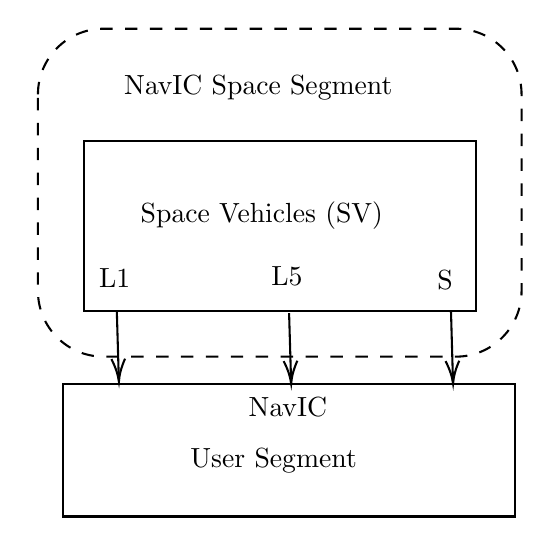 \tikzset{every picture/.style={line width=0.75pt}} %set default line width to 0.75pt        
\begin{tikzpicture}[x=0.75pt,y=0.75pt,yscale=-1,xscale=1]
%uncomment if require: \path (0,406); %set diagram left start at 0, and has height of 406

%Shape: Rectangle [id:dp7411978076301706] 
\draw   (254,164) -- (443,164) -- (443,246) -- (254,246) -- cycle ;
%Straight Lines [id:da11098118487919195] 
\draw    (270,246) -- (270.94,278) ;
\draw [shift={(271,280)}, rotate = 268.32] [color={rgb, 255:red, 0; green, 0; blue, 0 }  ][line width=0.75]    (10.93,-3.29) .. controls (6.95,-1.4) and (3.31,-0.3) .. (0,0) .. controls (3.31,0.3) and (6.95,1.4) .. (10.93,3.29)   ;
%Shape: Rectangle [id:dp29610782491063636] 
\draw   (244,281) -- (462,281) -- (462,345) -- (244,345) -- cycle ;
%Straight Lines [id:da1330694648577655] 
\draw    (353,247) -- (353.94,279) ;
\draw [shift={(354,281)}, rotate = 268.32] [color={rgb, 255:red, 0; green, 0; blue, 0 }  ][line width=0.75]    (10.93,-3.29) .. controls (6.95,-1.4) and (3.31,-0.3) .. (0,0) .. controls (3.31,0.3) and (6.95,1.4) .. (10.93,3.29)   ;
%Straight Lines [id:da06268750746850027] 
\draw    (431,246) -- (431.94,279) ;
\draw [shift={(432,281)}, rotate = 268.36] [color={rgb, 255:red, 0; green, 0; blue, 0 }  ][line width=0.75]    (10.93,-3.29) .. controls (6.95,-1.4) and (3.31,-0.3) .. (0,0) .. controls (3.31,0.3) and (6.95,1.4) .. (10.93,3.29)   ;
%Rounded Rect [id:dp5981425610685245] 
\draw  [dash pattern={on 4.5pt off 4.5pt}] (232,141.6) .. controls (232,124.15) and (246.15,110) .. (263.6,110) -- (433.4,110) .. controls (450.85,110) and (465,124.15) .. (465,141.6) -- (465,236.4) .. controls (465,253.85) and (450.85,268) .. (433.4,268) -- (263.6,268) .. controls (246.15,268) and (232,253.85) .. (232,236.4) -- cycle ;

% Text Node
\draw (272,131) node [anchor=north west][inner sep=0.75pt]   [align=left] {NavIC Space Segment};
% Text Node
\draw (280,192) node [anchor=north west][inner sep=0.75pt]   [align=left] {Space Vehicles (SV)};
% Text Node
\draw (260,224) node [anchor=north west][inner sep=0.75pt]   [align=left] {L1};
% Text Node
\draw (343,223) node [anchor=north west][inner sep=0.75pt]   [align=left] {L5};
% Text Node
\draw (423,225) node [anchor=north west][inner sep=0.75pt]   [align=left] {S};
% Text Node
\draw (332,286) node [anchor=north west][inner sep=0.75pt]   [align=left] {NavIC};
% Text Node
\draw (304,311) node [anchor=north west][inner sep=0.75pt]   [align=left] {User Segment};

\end{tikzpicture}
